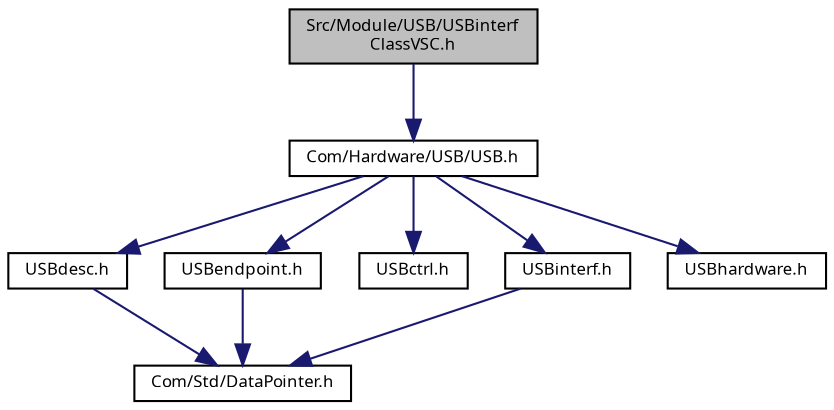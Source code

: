 digraph "Src/Module/USB/USBinterfClassVSC.h"
{
  edge [fontname="Sans",fontsize="8",labelfontname="Sans",labelfontsize="8"];
  node [fontname="Sans",fontsize="8",shape=record];
  Node1 [label="Src/Module/USB/USBinterf\lClassVSC.h",height=0.2,width=0.4,color="black", fillcolor="grey75", style="filled", fontcolor="black"];
  Node1 -> Node2 [color="midnightblue",fontsize="8",style="solid",fontname="Sans"];
  Node2 [label="Com/Hardware/USB/USB.h",height=0.2,width=0.4,color="black", fillcolor="white", style="filled",URL="$_com_2_hardware_2_u_s_b_2_u_s_b_8h_source.html"];
  Node2 -> Node3 [color="midnightblue",fontsize="8",style="solid",fontname="Sans"];
  Node3 [label="USBdesc.h",height=0.2,width=0.4,color="black", fillcolor="white", style="filled",URL="$_u_s_bdesc_8h.html"];
  Node3 -> Node4 [color="midnightblue",fontsize="8",style="solid",fontname="Sans"];
  Node4 [label="Com/Std/DataPointer.h",height=0.2,width=0.4,color="black", fillcolor="white", style="filled",URL="$_data_pointer_8h.html"];
  Node2 -> Node5 [color="midnightblue",fontsize="8",style="solid",fontname="Sans"];
  Node5 [label="USBendpoint.h",height=0.2,width=0.4,color="black", fillcolor="white", style="filled",URL="$_u_s_bendpoint_8h.html"];
  Node5 -> Node4 [color="midnightblue",fontsize="8",style="solid",fontname="Sans"];
  Node2 -> Node6 [color="midnightblue",fontsize="8",style="solid",fontname="Sans"];
  Node6 [label="USBctrl.h",height=0.2,width=0.4,color="black", fillcolor="white", style="filled",URL="$_u_s_bctrl_8h.html"];
  Node2 -> Node7 [color="midnightblue",fontsize="8",style="solid",fontname="Sans"];
  Node7 [label="USBinterf.h",height=0.2,width=0.4,color="black", fillcolor="white", style="filled",URL="$_u_s_binterf_8h.html"];
  Node7 -> Node4 [color="midnightblue",fontsize="8",style="solid",fontname="Sans"];
  Node2 -> Node8 [color="midnightblue",fontsize="8",style="solid",fontname="Sans"];
  Node8 [label="USBhardware.h",height=0.2,width=0.4,color="black", fillcolor="white", style="filled",URL="$_u_s_bhardware_8h.html"];
}

